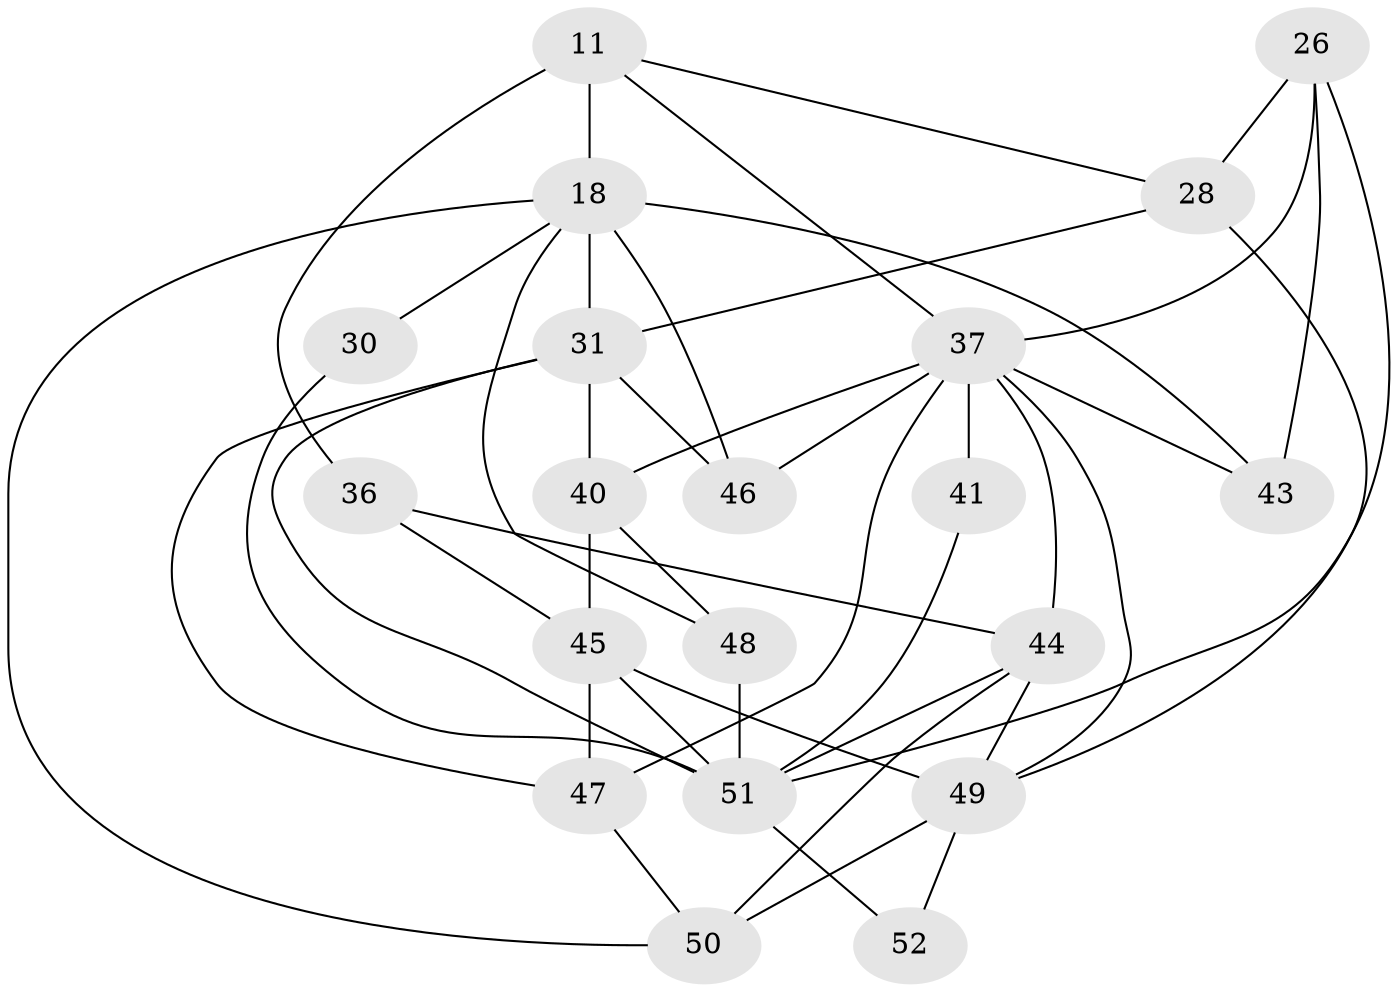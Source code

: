 // original degree distribution, {7: 0.019230769230769232, 4: 0.23076923076923078, 2: 0.11538461538461539, 3: 0.28846153846153844, 5: 0.2692307692307692, 6: 0.057692307692307696, 8: 0.019230769230769232}
// Generated by graph-tools (version 1.1) at 2025/52/03/04/25 21:52:48]
// undirected, 20 vertices, 44 edges
graph export_dot {
graph [start="1"]
  node [color=gray90,style=filled];
  11;
  18 [super="+1"];
  26 [super="+10"];
  28 [super="+12"];
  30;
  31 [super="+25"];
  36;
  37 [super="+15+33+24"];
  40 [super="+29+27"];
  41 [super="+9"];
  43 [super="+7"];
  44 [super="+16"];
  45 [super="+4+32+20+34"];
  46 [super="+35"];
  47;
  48 [super="+39"];
  49 [super="+42+19"];
  50 [super="+3+6"];
  51 [super="+21+14+38"];
  52;
  11 -- 36;
  11 -- 18 [weight=2];
  11 -- 28;
  11 -- 37;
  18 -- 30 [weight=2];
  18 -- 48;
  18 -- 46;
  18 -- 43 [weight=2];
  18 -- 31;
  18 -- 50;
  26 -- 28 [weight=3];
  26 -- 43 [weight=2];
  26 -- 51 [weight=2];
  26 -- 37 [weight=2];
  28 -- 49 [weight=2];
  28 -- 31;
  30 -- 51;
  31 -- 46 [weight=2];
  31 -- 40 [weight=2];
  31 -- 51;
  31 -- 47;
  36 -- 45;
  36 -- 44;
  37 -- 41 [weight=3];
  37 -- 40;
  37 -- 46;
  37 -- 47;
  37 -- 49 [weight=2];
  37 -- 43;
  37 -- 44;
  40 -- 48 [weight=2];
  40 -- 45 [weight=2];
  41 -- 51;
  44 -- 51 [weight=3];
  44 -- 49;
  44 -- 50;
  45 -- 51 [weight=3];
  45 -- 47;
  45 -- 49 [weight=4];
  47 -- 50 [weight=2];
  48 -- 51 [weight=2];
  49 -- 52;
  49 -- 50 [weight=2];
  51 -- 52;
}
